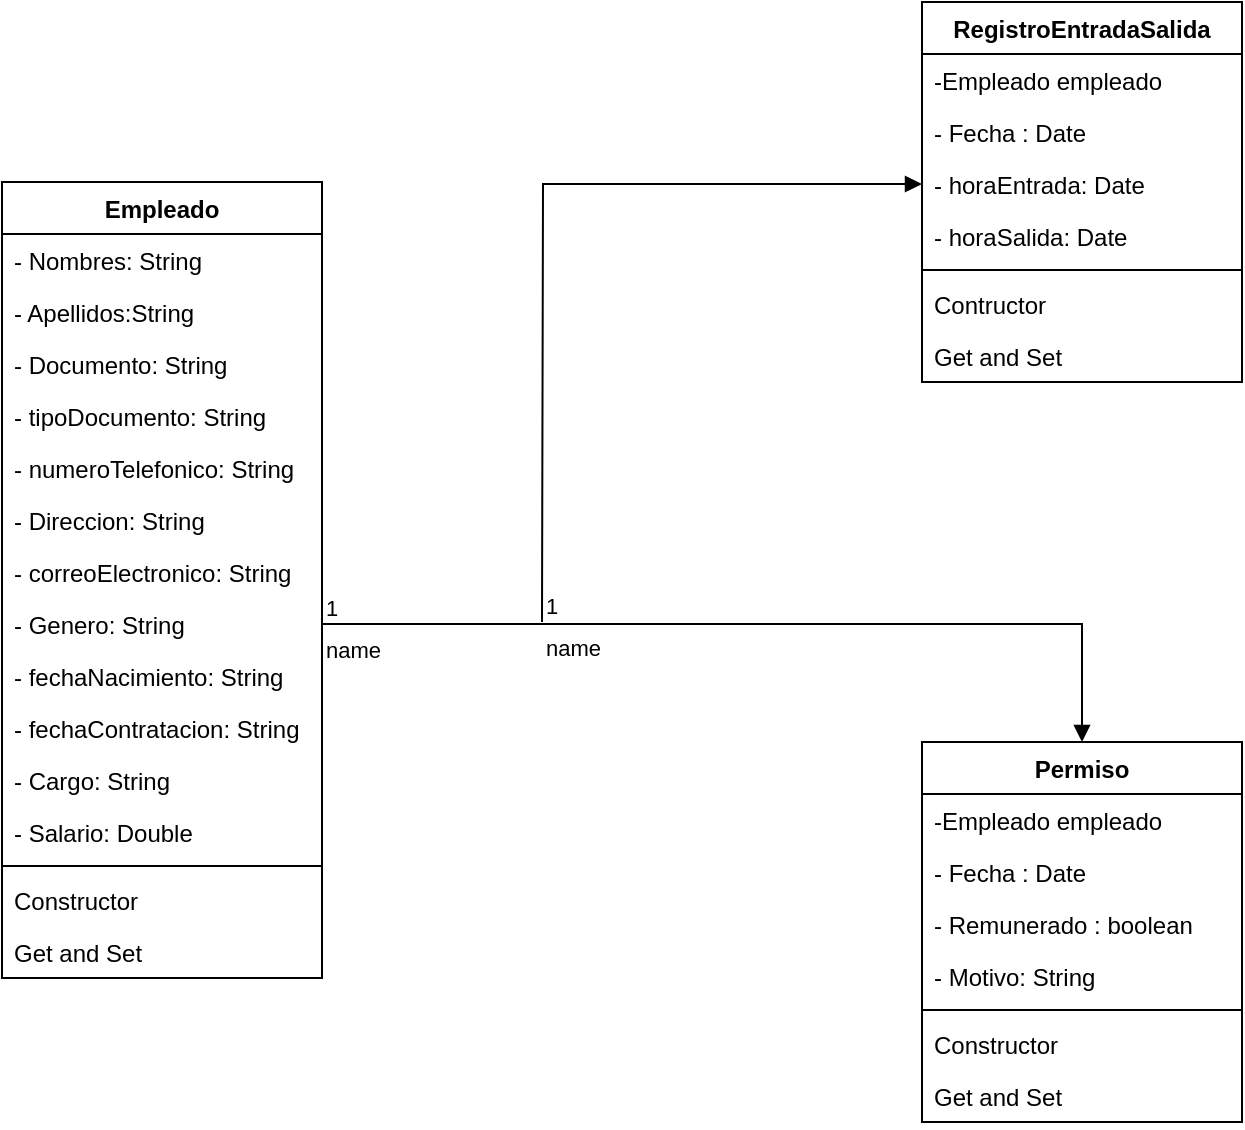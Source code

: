 <mxfile version="24.0.4" type="device">
  <diagram id="C5RBs43oDa-KdzZeNtuy" name="Page-1">
    <mxGraphModel dx="1073" dy="1786" grid="1" gridSize="10" guides="1" tooltips="1" connect="1" arrows="1" fold="1" page="1" pageScale="1" pageWidth="827" pageHeight="1169" math="0" shadow="0">
      <root>
        <mxCell id="WIyWlLk6GJQsqaUBKTNV-0" />
        <mxCell id="WIyWlLk6GJQsqaUBKTNV-1" parent="WIyWlLk6GJQsqaUBKTNV-0" />
        <mxCell id="z12xA1FRbFR3703tulA1-4" value="Empleado" style="swimlane;fontStyle=1;align=center;verticalAlign=top;childLayout=stackLayout;horizontal=1;startSize=26;horizontalStack=0;resizeParent=1;resizeParentMax=0;resizeLast=0;collapsible=1;marginBottom=0;whiteSpace=wrap;html=1;" vertex="1" parent="WIyWlLk6GJQsqaUBKTNV-1">
          <mxGeometry x="60" y="80" width="160" height="398" as="geometry" />
        </mxCell>
        <mxCell id="z12xA1FRbFR3703tulA1-5" value="- Nombres: String" style="text;strokeColor=none;fillColor=none;align=left;verticalAlign=top;spacingLeft=4;spacingRight=4;overflow=hidden;rotatable=0;points=[[0,0.5],[1,0.5]];portConstraint=eastwest;whiteSpace=wrap;html=1;" vertex="1" parent="z12xA1FRbFR3703tulA1-4">
          <mxGeometry y="26" width="160" height="26" as="geometry" />
        </mxCell>
        <mxCell id="z12xA1FRbFR3703tulA1-9" value="- Apellidos:String" style="text;strokeColor=none;fillColor=none;align=left;verticalAlign=top;spacingLeft=4;spacingRight=4;overflow=hidden;rotatable=0;points=[[0,0.5],[1,0.5]];portConstraint=eastwest;whiteSpace=wrap;html=1;" vertex="1" parent="z12xA1FRbFR3703tulA1-4">
          <mxGeometry y="52" width="160" height="26" as="geometry" />
        </mxCell>
        <mxCell id="z12xA1FRbFR3703tulA1-8" value="- Documento: String" style="text;strokeColor=none;fillColor=none;align=left;verticalAlign=top;spacingLeft=4;spacingRight=4;overflow=hidden;rotatable=0;points=[[0,0.5],[1,0.5]];portConstraint=eastwest;whiteSpace=wrap;html=1;" vertex="1" parent="z12xA1FRbFR3703tulA1-4">
          <mxGeometry y="78" width="160" height="26" as="geometry" />
        </mxCell>
        <mxCell id="z12xA1FRbFR3703tulA1-10" value="- tipoDocumento: String" style="text;strokeColor=none;fillColor=none;align=left;verticalAlign=top;spacingLeft=4;spacingRight=4;overflow=hidden;rotatable=0;points=[[0,0.5],[1,0.5]];portConstraint=eastwest;whiteSpace=wrap;html=1;" vertex="1" parent="z12xA1FRbFR3703tulA1-4">
          <mxGeometry y="104" width="160" height="26" as="geometry" />
        </mxCell>
        <mxCell id="z12xA1FRbFR3703tulA1-11" value="- numeroTelefonico: String" style="text;strokeColor=none;fillColor=none;align=left;verticalAlign=top;spacingLeft=4;spacingRight=4;overflow=hidden;rotatable=0;points=[[0,0.5],[1,0.5]];portConstraint=eastwest;whiteSpace=wrap;html=1;" vertex="1" parent="z12xA1FRbFR3703tulA1-4">
          <mxGeometry y="130" width="160" height="26" as="geometry" />
        </mxCell>
        <mxCell id="z12xA1FRbFR3703tulA1-14" value="- Direccion: String" style="text;strokeColor=none;fillColor=none;align=left;verticalAlign=top;spacingLeft=4;spacingRight=4;overflow=hidden;rotatable=0;points=[[0,0.5],[1,0.5]];portConstraint=eastwest;whiteSpace=wrap;html=1;" vertex="1" parent="z12xA1FRbFR3703tulA1-4">
          <mxGeometry y="156" width="160" height="26" as="geometry" />
        </mxCell>
        <mxCell id="z12xA1FRbFR3703tulA1-12" value="- correoElectronico: String" style="text;strokeColor=none;fillColor=none;align=left;verticalAlign=top;spacingLeft=4;spacingRight=4;overflow=hidden;rotatable=0;points=[[0,0.5],[1,0.5]];portConstraint=eastwest;whiteSpace=wrap;html=1;" vertex="1" parent="z12xA1FRbFR3703tulA1-4">
          <mxGeometry y="182" width="160" height="26" as="geometry" />
        </mxCell>
        <mxCell id="z12xA1FRbFR3703tulA1-13" value="- Genero: String" style="text;strokeColor=none;fillColor=none;align=left;verticalAlign=top;spacingLeft=4;spacingRight=4;overflow=hidden;rotatable=0;points=[[0,0.5],[1,0.5]];portConstraint=eastwest;whiteSpace=wrap;html=1;" vertex="1" parent="z12xA1FRbFR3703tulA1-4">
          <mxGeometry y="208" width="160" height="26" as="geometry" />
        </mxCell>
        <mxCell id="z12xA1FRbFR3703tulA1-15" value="- fechaNacimiento: String" style="text;strokeColor=none;fillColor=none;align=left;verticalAlign=top;spacingLeft=4;spacingRight=4;overflow=hidden;rotatable=0;points=[[0,0.5],[1,0.5]];portConstraint=eastwest;whiteSpace=wrap;html=1;" vertex="1" parent="z12xA1FRbFR3703tulA1-4">
          <mxGeometry y="234" width="160" height="26" as="geometry" />
        </mxCell>
        <mxCell id="z12xA1FRbFR3703tulA1-16" value="- fechaContratacion: String" style="text;strokeColor=none;fillColor=none;align=left;verticalAlign=top;spacingLeft=4;spacingRight=4;overflow=hidden;rotatable=0;points=[[0,0.5],[1,0.5]];portConstraint=eastwest;whiteSpace=wrap;html=1;" vertex="1" parent="z12xA1FRbFR3703tulA1-4">
          <mxGeometry y="260" width="160" height="26" as="geometry" />
        </mxCell>
        <mxCell id="z12xA1FRbFR3703tulA1-17" value="- Cargo: String" style="text;strokeColor=none;fillColor=none;align=left;verticalAlign=top;spacingLeft=4;spacingRight=4;overflow=hidden;rotatable=0;points=[[0,0.5],[1,0.5]];portConstraint=eastwest;whiteSpace=wrap;html=1;" vertex="1" parent="z12xA1FRbFR3703tulA1-4">
          <mxGeometry y="286" width="160" height="26" as="geometry" />
        </mxCell>
        <mxCell id="z12xA1FRbFR3703tulA1-18" value="- Salario: Double" style="text;strokeColor=none;fillColor=none;align=left;verticalAlign=top;spacingLeft=4;spacingRight=4;overflow=hidden;rotatable=0;points=[[0,0.5],[1,0.5]];portConstraint=eastwest;whiteSpace=wrap;html=1;" vertex="1" parent="z12xA1FRbFR3703tulA1-4">
          <mxGeometry y="312" width="160" height="26" as="geometry" />
        </mxCell>
        <mxCell id="z12xA1FRbFR3703tulA1-6" value="" style="line;strokeWidth=1;fillColor=none;align=left;verticalAlign=middle;spacingTop=-1;spacingLeft=3;spacingRight=3;rotatable=0;labelPosition=right;points=[];portConstraint=eastwest;strokeColor=inherit;" vertex="1" parent="z12xA1FRbFR3703tulA1-4">
          <mxGeometry y="338" width="160" height="8" as="geometry" />
        </mxCell>
        <mxCell id="z12xA1FRbFR3703tulA1-7" value="Constructor" style="text;strokeColor=none;fillColor=none;align=left;verticalAlign=top;spacingLeft=4;spacingRight=4;overflow=hidden;rotatable=0;points=[[0,0.5],[1,0.5]];portConstraint=eastwest;whiteSpace=wrap;html=1;" vertex="1" parent="z12xA1FRbFR3703tulA1-4">
          <mxGeometry y="346" width="160" height="26" as="geometry" />
        </mxCell>
        <mxCell id="z12xA1FRbFR3703tulA1-19" value="Get and Set" style="text;strokeColor=none;fillColor=none;align=left;verticalAlign=top;spacingLeft=4;spacingRight=4;overflow=hidden;rotatable=0;points=[[0,0.5],[1,0.5]];portConstraint=eastwest;whiteSpace=wrap;html=1;" vertex="1" parent="z12xA1FRbFR3703tulA1-4">
          <mxGeometry y="372" width="160" height="26" as="geometry" />
        </mxCell>
        <mxCell id="z12xA1FRbFR3703tulA1-20" value="RegistroEntradaSalida" style="swimlane;fontStyle=1;align=center;verticalAlign=top;childLayout=stackLayout;horizontal=1;startSize=26;horizontalStack=0;resizeParent=1;resizeParentMax=0;resizeLast=0;collapsible=1;marginBottom=0;whiteSpace=wrap;html=1;" vertex="1" parent="WIyWlLk6GJQsqaUBKTNV-1">
          <mxGeometry x="520" y="-10" width="160" height="190" as="geometry" />
        </mxCell>
        <mxCell id="z12xA1FRbFR3703tulA1-21" value="-Empleado empleado" style="text;strokeColor=none;fillColor=none;align=left;verticalAlign=top;spacingLeft=4;spacingRight=4;overflow=hidden;rotatable=0;points=[[0,0.5],[1,0.5]];portConstraint=eastwest;whiteSpace=wrap;html=1;" vertex="1" parent="z12xA1FRbFR3703tulA1-20">
          <mxGeometry y="26" width="160" height="26" as="geometry" />
        </mxCell>
        <mxCell id="z12xA1FRbFR3703tulA1-24" value="- Fecha : Date" style="text;strokeColor=none;fillColor=none;align=left;verticalAlign=top;spacingLeft=4;spacingRight=4;overflow=hidden;rotatable=0;points=[[0,0.5],[1,0.5]];portConstraint=eastwest;whiteSpace=wrap;html=1;" vertex="1" parent="z12xA1FRbFR3703tulA1-20">
          <mxGeometry y="52" width="160" height="26" as="geometry" />
        </mxCell>
        <mxCell id="z12xA1FRbFR3703tulA1-25" value="- horaEntrada: Date" style="text;strokeColor=none;fillColor=none;align=left;verticalAlign=top;spacingLeft=4;spacingRight=4;overflow=hidden;rotatable=0;points=[[0,0.5],[1,0.5]];portConstraint=eastwest;whiteSpace=wrap;html=1;" vertex="1" parent="z12xA1FRbFR3703tulA1-20">
          <mxGeometry y="78" width="160" height="26" as="geometry" />
        </mxCell>
        <mxCell id="z12xA1FRbFR3703tulA1-26" value="- horaSalida: Date" style="text;strokeColor=none;fillColor=none;align=left;verticalAlign=top;spacingLeft=4;spacingRight=4;overflow=hidden;rotatable=0;points=[[0,0.5],[1,0.5]];portConstraint=eastwest;whiteSpace=wrap;html=1;" vertex="1" parent="z12xA1FRbFR3703tulA1-20">
          <mxGeometry y="104" width="160" height="26" as="geometry" />
        </mxCell>
        <mxCell id="z12xA1FRbFR3703tulA1-22" value="" style="line;strokeWidth=1;fillColor=none;align=left;verticalAlign=middle;spacingTop=-1;spacingLeft=3;spacingRight=3;rotatable=0;labelPosition=right;points=[];portConstraint=eastwest;strokeColor=inherit;" vertex="1" parent="z12xA1FRbFR3703tulA1-20">
          <mxGeometry y="130" width="160" height="8" as="geometry" />
        </mxCell>
        <mxCell id="z12xA1FRbFR3703tulA1-23" value="Contructor" style="text;strokeColor=none;fillColor=none;align=left;verticalAlign=top;spacingLeft=4;spacingRight=4;overflow=hidden;rotatable=0;points=[[0,0.5],[1,0.5]];portConstraint=eastwest;whiteSpace=wrap;html=1;" vertex="1" parent="z12xA1FRbFR3703tulA1-20">
          <mxGeometry y="138" width="160" height="26" as="geometry" />
        </mxCell>
        <mxCell id="z12xA1FRbFR3703tulA1-27" value="Get and Set&lt;div&gt;&lt;br&gt;&lt;/div&gt;" style="text;strokeColor=none;fillColor=none;align=left;verticalAlign=top;spacingLeft=4;spacingRight=4;overflow=hidden;rotatable=0;points=[[0,0.5],[1,0.5]];portConstraint=eastwest;whiteSpace=wrap;html=1;" vertex="1" parent="z12xA1FRbFR3703tulA1-20">
          <mxGeometry y="164" width="160" height="26" as="geometry" />
        </mxCell>
        <mxCell id="z12xA1FRbFR3703tulA1-28" value="Permiso" style="swimlane;fontStyle=1;align=center;verticalAlign=top;childLayout=stackLayout;horizontal=1;startSize=26;horizontalStack=0;resizeParent=1;resizeParentMax=0;resizeLast=0;collapsible=1;marginBottom=0;whiteSpace=wrap;html=1;" vertex="1" parent="WIyWlLk6GJQsqaUBKTNV-1">
          <mxGeometry x="520" y="360" width="160" height="190" as="geometry" />
        </mxCell>
        <mxCell id="z12xA1FRbFR3703tulA1-29" value="-Empleado empleado" style="text;strokeColor=none;fillColor=none;align=left;verticalAlign=top;spacingLeft=4;spacingRight=4;overflow=hidden;rotatable=0;points=[[0,0.5],[1,0.5]];portConstraint=eastwest;whiteSpace=wrap;html=1;" vertex="1" parent="z12xA1FRbFR3703tulA1-28">
          <mxGeometry y="26" width="160" height="26" as="geometry" />
        </mxCell>
        <mxCell id="z12xA1FRbFR3703tulA1-32" value="- Fecha : Date" style="text;strokeColor=none;fillColor=none;align=left;verticalAlign=top;spacingLeft=4;spacingRight=4;overflow=hidden;rotatable=0;points=[[0,0.5],[1,0.5]];portConstraint=eastwest;whiteSpace=wrap;html=1;" vertex="1" parent="z12xA1FRbFR3703tulA1-28">
          <mxGeometry y="52" width="160" height="26" as="geometry" />
        </mxCell>
        <mxCell id="z12xA1FRbFR3703tulA1-33" value="- Remunerado : boolean" style="text;strokeColor=none;fillColor=none;align=left;verticalAlign=top;spacingLeft=4;spacingRight=4;overflow=hidden;rotatable=0;points=[[0,0.5],[1,0.5]];portConstraint=eastwest;whiteSpace=wrap;html=1;" vertex="1" parent="z12xA1FRbFR3703tulA1-28">
          <mxGeometry y="78" width="160" height="26" as="geometry" />
        </mxCell>
        <mxCell id="z12xA1FRbFR3703tulA1-34" value="- Motivo: String" style="text;strokeColor=none;fillColor=none;align=left;verticalAlign=top;spacingLeft=4;spacingRight=4;overflow=hidden;rotatable=0;points=[[0,0.5],[1,0.5]];portConstraint=eastwest;whiteSpace=wrap;html=1;" vertex="1" parent="z12xA1FRbFR3703tulA1-28">
          <mxGeometry y="104" width="160" height="26" as="geometry" />
        </mxCell>
        <mxCell id="z12xA1FRbFR3703tulA1-30" value="" style="line;strokeWidth=1;fillColor=none;align=left;verticalAlign=middle;spacingTop=-1;spacingLeft=3;spacingRight=3;rotatable=0;labelPosition=right;points=[];portConstraint=eastwest;strokeColor=inherit;" vertex="1" parent="z12xA1FRbFR3703tulA1-28">
          <mxGeometry y="130" width="160" height="8" as="geometry" />
        </mxCell>
        <mxCell id="z12xA1FRbFR3703tulA1-31" value="Constructor" style="text;strokeColor=none;fillColor=none;align=left;verticalAlign=top;spacingLeft=4;spacingRight=4;overflow=hidden;rotatable=0;points=[[0,0.5],[1,0.5]];portConstraint=eastwest;whiteSpace=wrap;html=1;" vertex="1" parent="z12xA1FRbFR3703tulA1-28">
          <mxGeometry y="138" width="160" height="26" as="geometry" />
        </mxCell>
        <mxCell id="z12xA1FRbFR3703tulA1-35" value="Get and Set" style="text;strokeColor=none;fillColor=none;align=left;verticalAlign=top;spacingLeft=4;spacingRight=4;overflow=hidden;rotatable=0;points=[[0,0.5],[1,0.5]];portConstraint=eastwest;whiteSpace=wrap;html=1;" vertex="1" parent="z12xA1FRbFR3703tulA1-28">
          <mxGeometry y="164" width="160" height="26" as="geometry" />
        </mxCell>
        <mxCell id="z12xA1FRbFR3703tulA1-38" value="name" style="endArrow=block;endFill=1;html=1;edgeStyle=orthogonalEdgeStyle;align=left;verticalAlign=top;rounded=0;exitX=1;exitY=0.5;exitDx=0;exitDy=0;" edge="1" parent="WIyWlLk6GJQsqaUBKTNV-1" source="z12xA1FRbFR3703tulA1-13" target="z12xA1FRbFR3703tulA1-28">
          <mxGeometry x="-1" relative="1" as="geometry">
            <mxPoint x="330" y="300" as="sourcePoint" />
            <mxPoint x="490" y="300" as="targetPoint" />
          </mxGeometry>
        </mxCell>
        <mxCell id="z12xA1FRbFR3703tulA1-39" value="1" style="edgeLabel;resizable=0;html=1;align=left;verticalAlign=bottom;" connectable="0" vertex="1" parent="z12xA1FRbFR3703tulA1-38">
          <mxGeometry x="-1" relative="1" as="geometry" />
        </mxCell>
        <mxCell id="z12xA1FRbFR3703tulA1-40" value="name" style="endArrow=block;endFill=1;html=1;edgeStyle=orthogonalEdgeStyle;align=left;verticalAlign=top;rounded=0;" edge="1" parent="WIyWlLk6GJQsqaUBKTNV-1" target="z12xA1FRbFR3703tulA1-25">
          <mxGeometry x="-1" relative="1" as="geometry">
            <mxPoint x="330" y="300" as="sourcePoint" />
            <mxPoint x="490" y="300" as="targetPoint" />
          </mxGeometry>
        </mxCell>
        <mxCell id="z12xA1FRbFR3703tulA1-41" value="1" style="edgeLabel;resizable=0;html=1;align=left;verticalAlign=bottom;" connectable="0" vertex="1" parent="z12xA1FRbFR3703tulA1-40">
          <mxGeometry x="-1" relative="1" as="geometry" />
        </mxCell>
      </root>
    </mxGraphModel>
  </diagram>
</mxfile>
